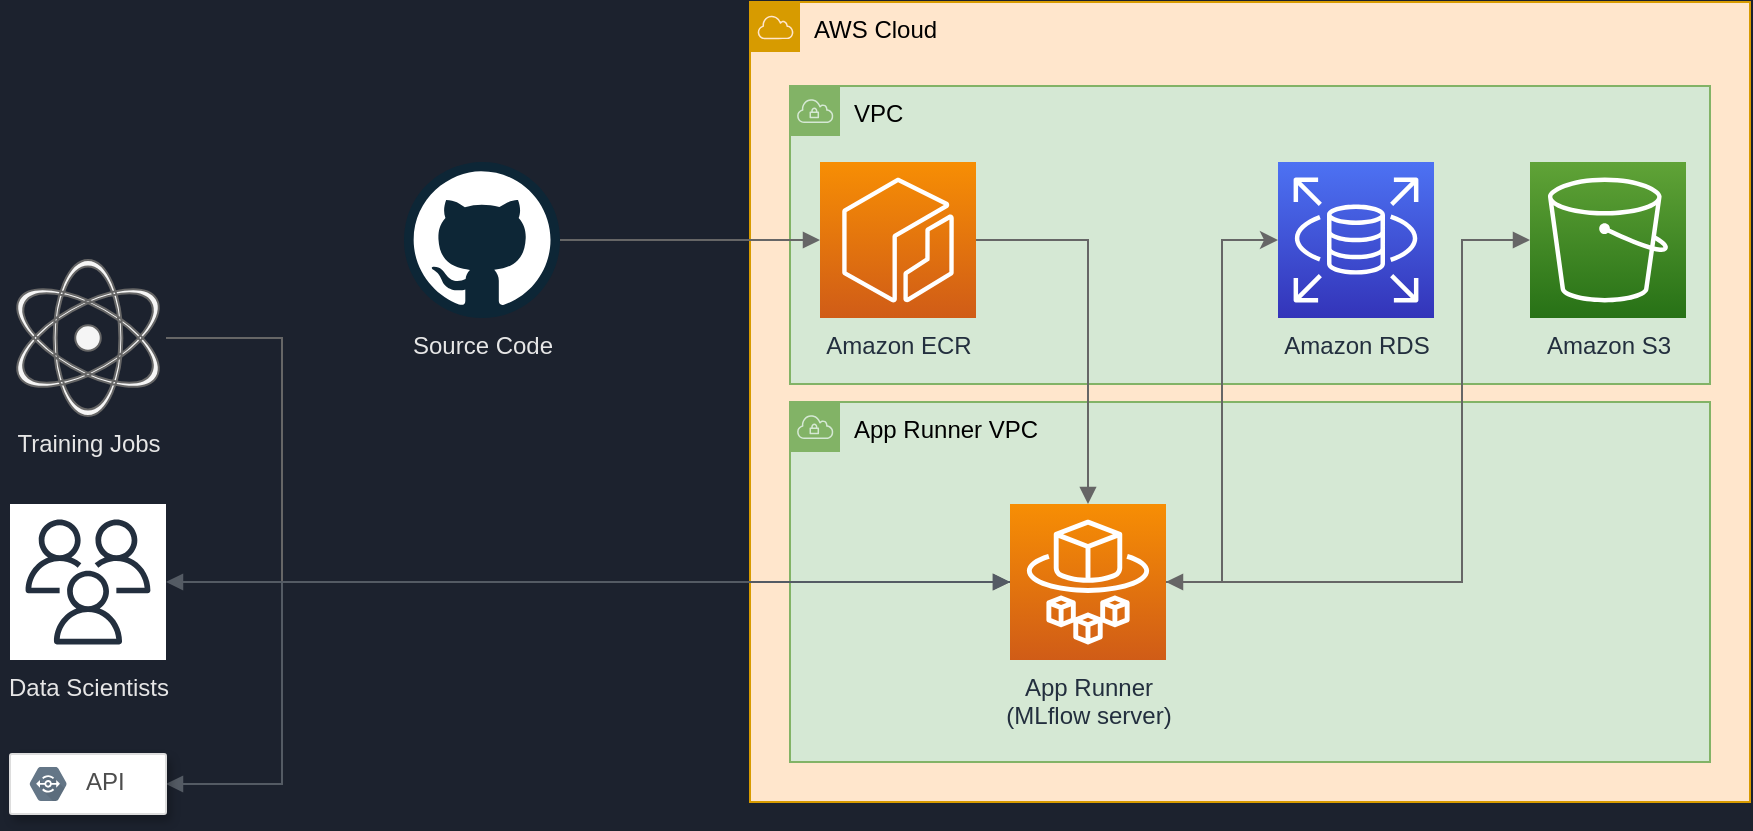<mxfile version="16.1.2" type="device"><diagram id="ttuNvuaozTtxgxHSX0gf" name="architecture"><mxGraphModel dx="1422" dy="865" grid="0" gridSize="10" guides="1" tooltips="1" connect="1" arrows="1" fold="1" page="1" pageScale="1" pageWidth="1169" pageHeight="827" background="#1C222E" math="0" shadow="0"><root><mxCell id="0"/><mxCell id="1" parent="0"/><mxCell id="03wnmuS1WFFa-RGjw9N_-38" value="" style="group" parent="1" vertex="1" connectable="0"><mxGeometry x="150" y="211" width="870" height="406" as="geometry"/></mxCell><mxCell id="03wnmuS1WFFa-RGjw9N_-4" value="AWS Cloud" style="outlineConnect=0;html=1;whiteSpace=wrap;fontSize=12;fontStyle=0;shape=mxgraph.aws4.group;grIcon=mxgraph.aws4.group_aws_cloud;strokeColor=#d79b00;fillColor=#ffe6cc;verticalAlign=top;align=left;spacingLeft=30;dashed=0;" parent="03wnmuS1WFFa-RGjw9N_-38" vertex="1"><mxGeometry x="370" width="500" height="400" as="geometry"/></mxCell><mxCell id="03wnmuS1WFFa-RGjw9N_-15" value="App Runner VPC" style="outlineConnect=0;html=1;whiteSpace=wrap;fontSize=12;fontStyle=0;shape=mxgraph.aws4.group;grIcon=mxgraph.aws4.group_vpc;strokeColor=#82b366;fillColor=#d5e8d4;verticalAlign=top;align=left;spacingLeft=30;dashed=0;" parent="03wnmuS1WFFa-RGjw9N_-38" vertex="1"><mxGeometry x="390" y="200" width="460" height="180" as="geometry"/></mxCell><mxCell id="03wnmuS1WFFa-RGjw9N_-2" value="Source Code" style="dashed=0;outlineConnect=0;html=1;align=center;labelPosition=center;verticalLabelPosition=bottom;verticalAlign=top;shape=mxgraph.weblogos.github;fillColor=#f5f5f5;strokeColor=#666666;fontColor=#E6E6E6;" parent="03wnmuS1WFFa-RGjw9N_-38" vertex="1"><mxGeometry x="197" y="80" width="78" height="78" as="geometry"/></mxCell><mxCell id="03wnmuS1WFFa-RGjw9N_-11" value="Data Scientists" style="outlineConnect=0;gradientColor=none;strokeColor=#232F3E;fillColor=#ffffff;dashed=0;verticalLabelPosition=bottom;verticalAlign=top;align=center;html=1;fontSize=12;fontStyle=0;aspect=fixed;shape=mxgraph.aws4.resourceIcon;resIcon=mxgraph.aws4.users;fontColor=#E6E6E6;" parent="03wnmuS1WFFa-RGjw9N_-38" vertex="1"><mxGeometry y="251" width="78" height="78" as="geometry"/></mxCell><mxCell id="03wnmuS1WFFa-RGjw9N_-12" value="Training Jobs" style="shape=mxgraph.signs.science.nuclear_2;html=1;pointerEvents=1;fillColor=#f5f5f5;strokeColor=#666666;verticalLabelPosition=bottom;verticalAlign=top;align=center;fontColor=#E6E6E6;" parent="03wnmuS1WFFa-RGjw9N_-38" vertex="1"><mxGeometry y="129" width="78" height="78" as="geometry"/></mxCell><mxCell id="03wnmuS1WFFa-RGjw9N_-14" value="App Runner&lt;br&gt;(MLflow server)" style="points=[[0,0,0],[0.25,0,0],[0.5,0,0],[0.75,0,0],[1,0,0],[0,1,0],[0.25,1,0],[0.5,1,0],[0.75,1,0],[1,1,0],[0,0.25,0],[0,0.5,0],[0,0.75,0],[1,0.25,0],[1,0.5,0],[1,0.75,0]];outlineConnect=0;fontColor=#232F3E;gradientColor=#F78E04;gradientDirection=north;fillColor=#D05C17;strokeColor=#ffffff;dashed=0;verticalLabelPosition=bottom;verticalAlign=top;align=center;html=1;fontSize=12;fontStyle=0;aspect=fixed;shape=mxgraph.aws4.resourceIcon;resIcon=mxgraph.aws4.fargate;" parent="03wnmuS1WFFa-RGjw9N_-38" vertex="1"><mxGeometry x="500" y="251" width="78" height="78" as="geometry"/></mxCell><mxCell id="03wnmuS1WFFa-RGjw9N_-22" value="" style="edgeStyle=orthogonalEdgeStyle;html=1;endArrow=block;elbow=vertical;startArrow=none;endFill=1;strokeColor=#666666;rounded=0;fillColor=#f5f5f5;" parent="03wnmuS1WFFa-RGjw9N_-38" source="03wnmuS1WFFa-RGjw9N_-12" target="03wnmuS1WFFa-RGjw9N_-14" edge="1"><mxGeometry width="100" relative="1" as="geometry"><mxPoint x="275" y="290" as="sourcePoint"/><mxPoint x="375" y="290" as="targetPoint"/><Array as="points"><mxPoint x="136" y="168"/><mxPoint x="136" y="290"/></Array></mxGeometry></mxCell><mxCell id="03wnmuS1WFFa-RGjw9N_-32" value="" style="edgeStyle=orthogonalEdgeStyle;html=1;endArrow=block;elbow=vertical;startArrow=block;startFill=1;endFill=1;strokeColor=#545B64;rounded=0;fontColor=#E6E6E6;entryX=0;entryY=0.5;entryDx=0;entryDy=0;entryPerimeter=0;" parent="03wnmuS1WFFa-RGjw9N_-38" source="03wnmuS1WFFa-RGjw9N_-11" target="03wnmuS1WFFa-RGjw9N_-14" edge="1"><mxGeometry width="100" relative="1" as="geometry"><mxPoint x="200" y="341" as="sourcePoint"/><mxPoint x="300" y="341" as="targetPoint"/></mxGeometry></mxCell><mxCell id="03wnmuS1WFFa-RGjw9N_-34" value="" style="edgeStyle=orthogonalEdgeStyle;html=1;endArrow=none;elbow=vertical;startArrow=block;startFill=1;strokeColor=#545B64;rounded=0;fontColor=#E6E6E6;exitX=1;exitY=0.5;exitDx=0;exitDy=0;entryX=0;entryY=0.5;entryDx=0;entryDy=0;entryPerimeter=0;" parent="03wnmuS1WFFa-RGjw9N_-38" source="03wnmuS1WFFa-RGjw9N_-29" target="03wnmuS1WFFa-RGjw9N_-14" edge="1"><mxGeometry width="100" relative="1" as="geometry"><mxPoint x="180" y="369" as="sourcePoint"/><mxPoint x="280" y="369" as="targetPoint"/><Array as="points"><mxPoint x="136" y="391"/><mxPoint x="136" y="290"/></Array></mxGeometry></mxCell><mxCell id="03wnmuS1WFFa-RGjw9N_-37" value="" style="group" parent="03wnmuS1WFFa-RGjw9N_-38" vertex="1" connectable="0"><mxGeometry y="359" width="78" height="47" as="geometry"/></mxCell><mxCell id="03wnmuS1WFFa-RGjw9N_-29" value="" style="strokeColor=#dddddd;shadow=1;strokeWidth=1;rounded=1;absoluteArcSize=1;arcSize=2;fontColor=#E6E6E6;align=center;container=0;" parent="03wnmuS1WFFa-RGjw9N_-37" vertex="1"><mxGeometry y="17" width="78" height="30" as="geometry"/></mxCell><mxCell id="03wnmuS1WFFa-RGjw9N_-30" value="API" style="dashed=0;connectable=0;fillColor=#647687;strokeColor=#314354;shape=mxgraph.gcp2.hexIcon;prIcon=developer_portal;part=1;labelPosition=right;verticalLabelPosition=middle;align=left;verticalAlign=middle;spacingLeft=0;fontSize=12;aspect=fixed;spacing=0;labelBorderColor=none;labelBackgroundColor=none;html=1;spacingBottom=-36;fontColor=#4D4D4D;" parent="03wnmuS1WFFa-RGjw9N_-37" vertex="1"><mxGeometry x="5" y="19.5" width="28.21" height="25" as="geometry"><mxPoint x="5" y="-19.5" as="offset"/></mxGeometry></mxCell><mxCell id="gvKg2ejV2VKKCQO0rJG5-1" value="VPC" style="outlineConnect=0;html=1;whiteSpace=wrap;fontSize=12;fontStyle=0;shape=mxgraph.aws4.group;grIcon=mxgraph.aws4.group_vpc;strokeColor=#82b366;fillColor=#d5e8d4;verticalAlign=top;align=left;spacingLeft=30;dashed=0;" vertex="1" parent="03wnmuS1WFFa-RGjw9N_-38"><mxGeometry x="390" y="42" width="460" height="149" as="geometry"/></mxCell><mxCell id="03wnmuS1WFFa-RGjw9N_-5" value="Amazon ECR" style="points=[[0,0,0],[0.25,0,0],[0.5,0,0],[0.75,0,0],[1,0,0],[0,1,0],[0.25,1,0],[0.5,1,0],[0.75,1,0],[1,1,0],[0,0.25,0],[0,0.5,0],[0,0.75,0],[1,0.25,0],[1,0.5,0],[1,0.75,0]];outlineConnect=0;fontColor=#232F3E;gradientColor=#F78E04;gradientDirection=north;fillColor=#D05C17;strokeColor=#ffffff;dashed=0;verticalLabelPosition=bottom;verticalAlign=top;align=center;html=1;fontSize=12;fontStyle=0;aspect=fixed;shape=mxgraph.aws4.resourceIcon;resIcon=mxgraph.aws4.ecr;" parent="03wnmuS1WFFa-RGjw9N_-38" vertex="1"><mxGeometry x="405" y="80" width="78" height="78" as="geometry"/></mxCell><mxCell id="03wnmuS1WFFa-RGjw9N_-7" value="Amazon S3" style="points=[[0,0,0],[0.25,0,0],[0.5,0,0],[0.75,0,0],[1,0,0],[0,1,0],[0.25,1,0],[0.5,1,0],[0.75,1,0],[1,1,0],[0,0.25,0],[0,0.5,0],[0,0.75,0],[1,0.25,0],[1,0.5,0],[1,0.75,0]];outlineConnect=0;fontColor=#232F3E;gradientColor=#60A337;gradientDirection=north;fillColor=#277116;strokeColor=#ffffff;dashed=0;verticalLabelPosition=bottom;verticalAlign=top;align=center;html=1;fontSize=12;fontStyle=0;aspect=fixed;shape=mxgraph.aws4.resourceIcon;resIcon=mxgraph.aws4.s3;" parent="03wnmuS1WFFa-RGjw9N_-38" vertex="1"><mxGeometry x="760" y="80" width="78" height="78" as="geometry"/></mxCell><mxCell id="03wnmuS1WFFa-RGjw9N_-9" value="Amazon RDS" style="points=[[0,0,0],[0.25,0,0],[0.5,0,0],[0.75,0,0],[1,0,0],[0,1,0],[0.25,1,0],[0.5,1,0],[0.75,1,0],[1,1,0],[0,0.25,0],[0,0.5,0],[0,0.75,0],[1,0.25,0],[1,0.5,0],[1,0.75,0]];outlineConnect=0;fontColor=#232F3E;gradientColor=#4D72F3;gradientDirection=north;fillColor=#3334B9;strokeColor=#ffffff;dashed=0;verticalLabelPosition=bottom;verticalAlign=top;align=center;html=1;fontSize=12;fontStyle=0;aspect=fixed;shape=mxgraph.aws4.resourceIcon;resIcon=mxgraph.aws4.rds;" parent="03wnmuS1WFFa-RGjw9N_-38" vertex="1"><mxGeometry x="634" y="80" width="78" height="78" as="geometry"/></mxCell><mxCell id="03wnmuS1WFFa-RGjw9N_-24" value="" style="edgeStyle=orthogonalEdgeStyle;html=1;endArrow=block;elbow=vertical;startArrow=block;startFill=1;endFill=1;strokeColor=#666666;rounded=0;exitX=1;exitY=0.5;exitDx=0;exitDy=0;exitPerimeter=0;entryX=0;entryY=0.5;entryDx=0;entryDy=0;entryPerimeter=0;fillColor=#f5f5f5;" parent="03wnmuS1WFFa-RGjw9N_-38" source="03wnmuS1WFFa-RGjw9N_-14" target="03wnmuS1WFFa-RGjw9N_-7" edge="1"><mxGeometry width="100" relative="1" as="geometry"><mxPoint x="610" y="430" as="sourcePoint"/><mxPoint x="710" y="430" as="targetPoint"/><Array as="points"><mxPoint x="726" y="290"/><mxPoint x="726" y="119"/></Array></mxGeometry></mxCell><mxCell id="03wnmuS1WFFa-RGjw9N_-25" value="" style="edgeStyle=orthogonalEdgeStyle;html=1;endArrow=block;elbow=vertical;startArrow=none;endFill=1;strokeColor=#666666;rounded=0;exitX=1;exitY=0.5;exitDx=0;exitDy=0;exitPerimeter=0;fillColor=#f5f5f5;" parent="03wnmuS1WFFa-RGjw9N_-38" source="03wnmuS1WFFa-RGjw9N_-5" target="03wnmuS1WFFa-RGjw9N_-14" edge="1"><mxGeometry width="100" relative="1" as="geometry"><mxPoint x="290" y="-50" as="sourcePoint"/><mxPoint x="390" y="-50" as="targetPoint"/><Array as="points"><mxPoint x="539" y="119"/></Array></mxGeometry></mxCell><mxCell id="gvKg2ejV2VKKCQO0rJG5-2" style="edgeStyle=orthogonalEdgeStyle;rounded=0;orthogonalLoop=1;jettySize=auto;html=1;entryX=0;entryY=0.5;entryDx=0;entryDy=0;entryPerimeter=0;fillColor=#f5f5f5;strokeColor=#666666;" edge="1" parent="03wnmuS1WFFa-RGjw9N_-38" source="03wnmuS1WFFa-RGjw9N_-14" target="03wnmuS1WFFa-RGjw9N_-9"><mxGeometry relative="1" as="geometry"/></mxCell><mxCell id="03wnmuS1WFFa-RGjw9N_-20" value="" style="edgeStyle=orthogonalEdgeStyle;html=1;endArrow=block;elbow=vertical;startArrow=none;endFill=1;strokeColor=#666666;rounded=0;fillColor=#f5f5f5;" parent="03wnmuS1WFFa-RGjw9N_-38" source="03wnmuS1WFFa-RGjw9N_-2" target="03wnmuS1WFFa-RGjw9N_-5" edge="1"><mxGeometry width="100" relative="1" as="geometry"><mxPoint x="290" y="120" as="sourcePoint"/><mxPoint x="390" y="120" as="targetPoint"/></mxGeometry></mxCell></root></mxGraphModel></diagram></mxfile>
